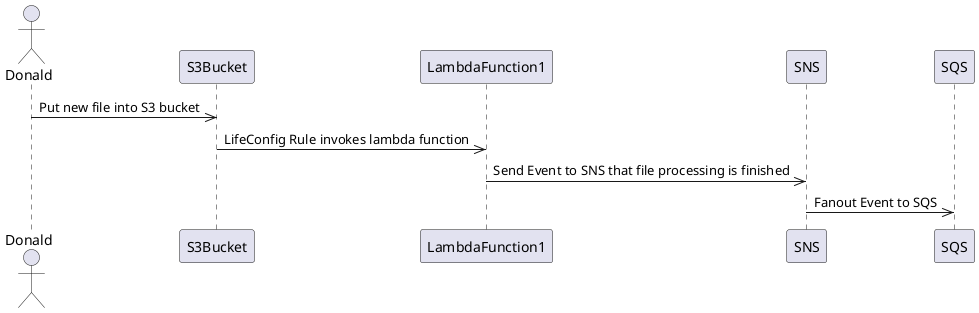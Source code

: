 @startuml
actor Donald
    participant S3Bucket
    participant LambdaFunction1
    participant SNS
    participant SQS

    Donald->>S3Bucket: Put new file into S3 bucket
    S3Bucket->>LambdaFunction1: LifeConfig Rule invokes lambda function
    LambdaFunction1->>SNS: Send Event to SNS that file processing is finished
    SNS->>SQS: Fanout Event to SQS
@enduml